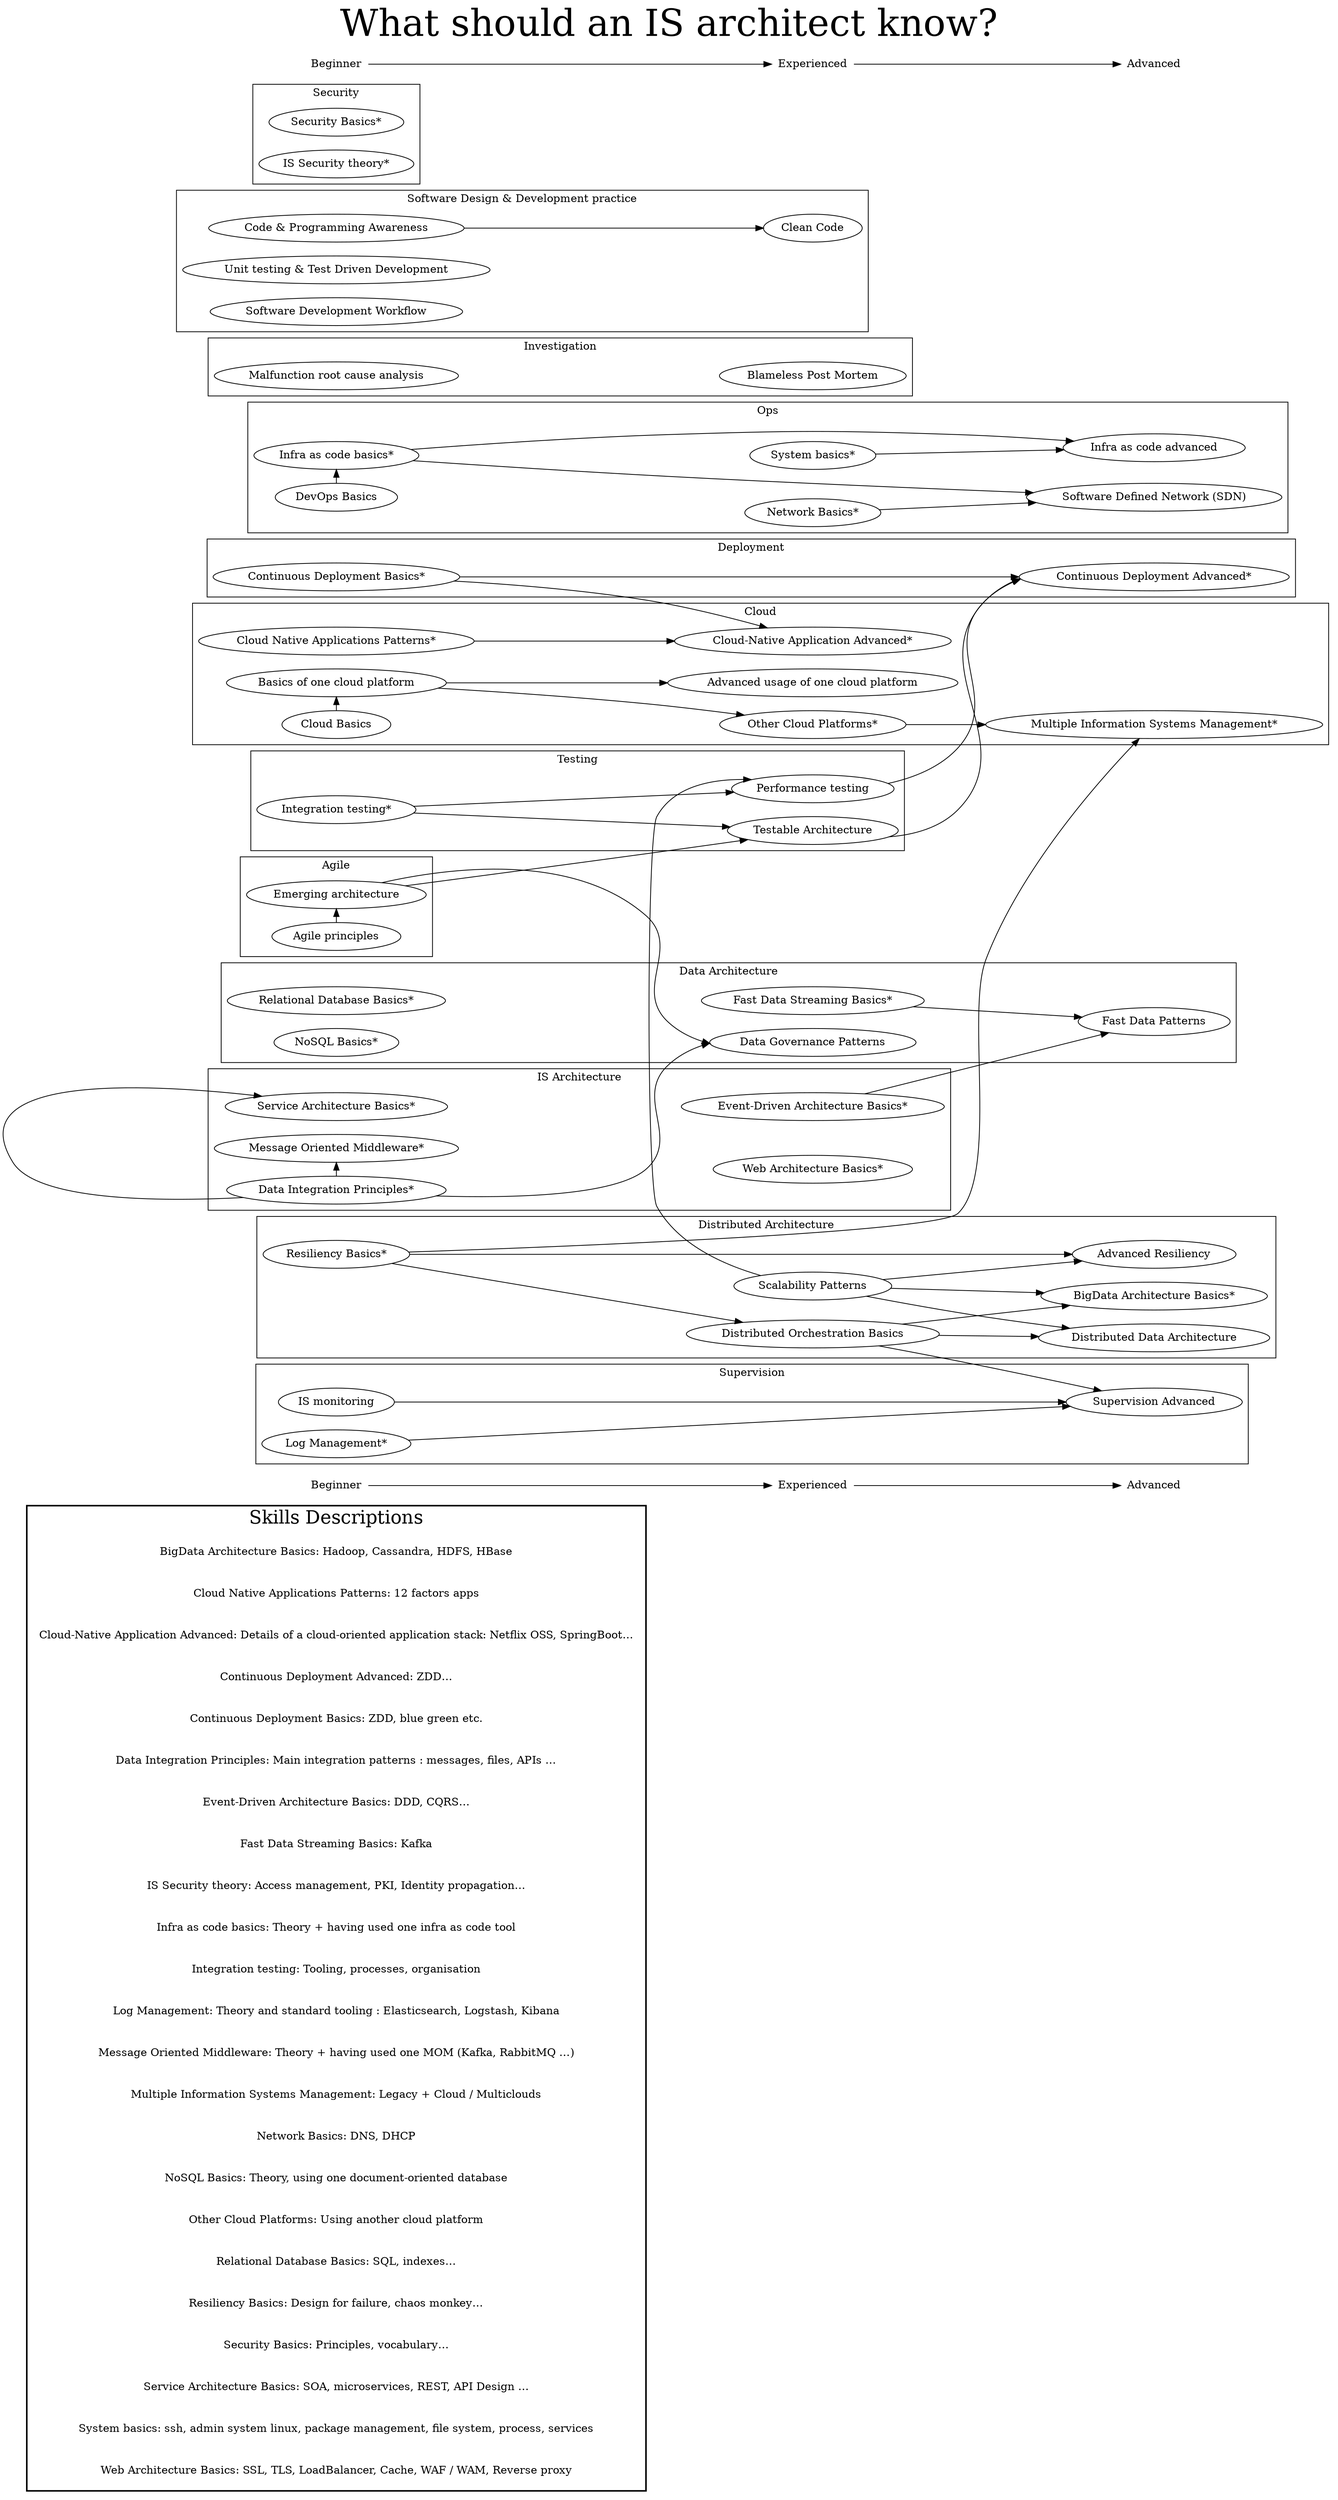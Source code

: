 digraph skills {
	rankdir=LR
	newrank=true

	subgraph cluster_skill_details {
		graph[style=bold];
		description_37[label="BigData Architecture Basics: Hadoop, Cassandra, HDFS, HBase",shape=plaintext];
		description_1[label="Cloud Native Applications Patterns: 12 factors apps",shape=plaintext];
		description_31[label="Cloud-Native Application Advanced: Details of a cloud-oriented application stack: Netflix OSS, SpringBoot…",shape=plaintext];
		description_45[label="Continuous Deployment Advanced: ZDD…",shape=plaintext];
		description_0[label="Continuous Deployment Basics: ZDD, blue green etc.",shape=plaintext];
		description_20[label="Data Integration Principles: Main integration patterns : messages, files, APIs …",shape=plaintext];
		description_24[label="Event-Driven Architecture Basics: DDD, CQRS…",shape=plaintext];
		description_27[label="Fast Data Streaming Basics: Kafka",shape=plaintext];
		description_18[label="IS Security theory: Access management, PKI, Identity propagation…",shape=plaintext];
		description_2[label="Infra as code basics: Theory + having used one infra as code tool",shape=plaintext];
		description_17[label="Integration testing: Tooling, processes, organisation",shape=plaintext];
		description_21[label="Log Management: Theory and standard tooling : Elasticsearch, Logstash, Kibana",shape=plaintext];
		description_12[label="Message Oriented Middleware: Theory + having used one MOM (Kafka, RabbitMQ …)",shape=plaintext];
		description_44[label="Multiple Information Systems Management: Legacy + Cloud / Multiclouds",shape=plaintext];
		description_23[label="Network Basics: DNS, DHCP",shape=plaintext];
		description_8[label="NoSQL Basics: Theory, using one document-oriented database",shape=plaintext];
		description_32[label="Other Cloud Platforms: Using another cloud platform",shape=plaintext];
		description_7[label="Relational Database Basics: SQL, indexes…",shape=plaintext];
		description_4[label="Resiliency Basics: Design for failure, chaos monkey…",shape=plaintext];
		description_14[label="Security Basics: Principles, vocabulary…",shape=plaintext];
		description_9[label="Service Architecture Basics: SOA, microservices, REST, API Design …",shape=plaintext];
		description_22[label="System basics: ssh, admin system linux, package management, file system, process, services",shape=plaintext];
		description_25[label="Web Architecture Basics: SSL, TLS, LoadBalancer, Cache, WAF / WAM, Reverse proxy",shape=plaintext];
		fontsize=24;
		label="Skills Descriptions";
	}

	{
		level_1[label="Beginner",shape="plaintext"];
		level_2[label="Experienced",shape="plaintext"];
		level_3[label="Advanced",shape="plaintext"];
		level_1 -> level_2;
		level_2 -> level_3;
	}

	skill_0[label="Continuous Deployment Basics*",id="skill_0"];
	skill_1[label="Cloud Native Applications Patterns*",id="skill_1"];
	skill_2[label="Infra as code basics*",id="skill_2"];
	skill_3[label="DevOps Basics",id="skill_3"];
	skill_4[label="Resiliency Basics*",id="skill_4"];
	skill_5[label="Cloud Basics",id="skill_5"];
	skill_6[label="Basics of one cloud platform",id="skill_6"];
	skill_7[label="Relational Database Basics*",id="skill_7"];
	skill_8[label="NoSQL Basics*",id="skill_8"];
	skill_9[label="Service Architecture Basics*",id="skill_9"];
	skill_10[label="Malfunction root cause analysis",id="skill_10"];
	skill_11[label="Agile principles",id="skill_11"];
	skill_12[label="Message Oriented Middleware*",id="skill_12"];
	skill_13[label="Code & Programming Awareness",id="skill_13"];
	skill_14[label="Security Basics*",id="skill_14"];
	skill_15[label="Unit testing & Test Driven Development",id="skill_15"];
	skill_16[label="IS monitoring",id="skill_16"];
	skill_17[label="Integration testing*",id="skill_17"];
	skill_18[label="IS Security theory*",id="skill_18"];
	skill_19[label="Software Development Workflow",id="skill_19"];
	skill_20[label="Data Integration Principles*",id="skill_20"];
	skill_21[label="Log Management*",id="skill_21"];
	skill_22[label="System basics*",id="skill_22"];
	skill_23[label="Network Basics*",id="skill_23"];
	skill_24[label="Event-Driven Architecture Basics*",id="skill_24"];
	skill_25[label="Web Architecture Basics*",id="skill_25"];
	skill_26[label="Clean Code",id="skill_26"];
	skill_27[label="Fast Data Streaming Basics*",id="skill_27"];
	skill_28[label="Emerging architecture",id="skill_28"];
	skill_29[label="Data Governance Patterns",id="skill_29"];
	skill_30[label="Distributed Orchestration Basics",id="skill_30"];
	skill_31[label="Cloud-Native Application Advanced*",id="skill_31"];
	skill_32[label="Other Cloud Platforms*",id="skill_32"];
	skill_33[label="Advanced usage of one cloud platform",id="skill_33"];
	skill_34[label="Performance testing",id="skill_34"];
	skill_35[label="Testable Architecture",id="skill_35"];
	skill_36[label="Blameless Post Mortem",id="skill_36"];
	skill_37[label="BigData Architecture Basics*",id="skill_37"];
	skill_38[label="Scalability Patterns",id="skill_38"];
	skill_39[label="Fast Data Patterns",id="skill_39"];
	skill_40[label="Distributed Data Architecture",id="skill_40"];
	skill_41[label="Infra as code advanced",id="skill_41"];
	skill_42[label="Advanced Resiliency",id="skill_42"];
	skill_43[label="Supervision Advanced",id="skill_43"];
	skill_44[label="Multiple Information Systems Management*",id="skill_44"];
	skill_45[label="Continuous Deployment Advanced*",id="skill_45"];
	skill_46[label="Software Defined Network (SDN)",id="skill_46"];

	{ rank=same; level_1; level__1; skill_0; skill_1; skill_2; skill_3; skill_4; skill_5; skill_6; skill_7; skill_8; skill_9; skill_10; skill_11; skill_12; skill_13; skill_14; skill_15; skill_16; skill_17; skill_18; skill_19; skill_20; skill_21; skill_28 }
	{ rank=same; level_2; level__2; skill_22; skill_23; skill_24; skill_25; skill_26; skill_27; skill_29; skill_30; skill_31; skill_32; skill_33; skill_34; skill_35; skill_36; skill_38 }
	{ rank=same; level_3; level__3; skill_37; skill_39; skill_40; skill_41; skill_42; skill_43; skill_44; skill_45; skill_46 }

	subgraph cluster_0 {
		label="Deployment";
		skill_0;
		skill_45;
	}
	subgraph cluster_1 {
		label="Cloud";
		skill_1;
		skill_5;
		skill_6;
		skill_31;
		skill_32;
		skill_33;
		skill_44;
	}
	subgraph cluster_2 {
		label="Ops";
		skill_2;
		skill_3;
		skill_22;
		skill_23;
		skill_41;
		skill_46;
	}
	subgraph cluster_3 {
		label="Distributed Architecture";
		skill_4;
		skill_30;
		skill_37;
		skill_38;
		skill_40;
		skill_42;
	}
	subgraph cluster_4 {
		label="Data Architecture";
		skill_7;
		skill_8;
		skill_27;
		skill_29;
		skill_39;
	}
	subgraph cluster_5 {
		label="IS Architecture";
		skill_9;
		skill_12;
		skill_20;
		skill_24;
		skill_25;
	}
	subgraph cluster_6 {
		label="Investigation";
		skill_10;
		skill_36;
	}
	subgraph cluster_7 {
		label="Agile";
		skill_11;
		skill_28;
	}
	subgraph cluster_8 {
		label="Software Design & Development practice";
		skill_13;
		skill_15;
		skill_19;
		skill_26;
	}
	subgraph cluster_9 {
		label="Security";
		skill_14;
		skill_18;
	}
	subgraph cluster_10 {
		label="Supervision";
		skill_16;
		skill_21;
		skill_43;
	}
	subgraph cluster_11 {
		label="Testing";
		skill_17;
		skill_34;
		skill_35;
	}

	skill_3 -> skill_2;
	skill_5 -> skill_6;
	skill_20 -> skill_9;
	skill_20 -> skill_12;
	skill_13 -> skill_26;
	skill_11 -> skill_28;
	skill_28 -> skill_29;
	skill_20 -> skill_29;
	skill_4 -> skill_30;
	skill_1 -> skill_31;
	skill_0 -> skill_31;
	skill_6 -> skill_32;
	skill_6 -> skill_33;
	skill_38 -> skill_34;
	skill_17 -> skill_34;
	skill_17 -> skill_35;
	skill_28 -> skill_35;
	skill_30 -> skill_37;
	skill_38 -> skill_37;
	skill_27 -> skill_39;
	skill_24 -> skill_39;
	skill_38 -> skill_40;
	skill_30 -> skill_40;
	skill_2 -> skill_41;
	skill_22 -> skill_41;
	skill_4 -> skill_42;
	skill_38 -> skill_42;
	skill_16 -> skill_43;
	skill_21 -> skill_43;
	skill_30 -> skill_43;
	skill_32 -> skill_44;
	skill_4 -> skill_44;
	skill_0 -> skill_45;
	skill_34 -> skill_45;
	skill_35 -> skill_45;
	skill_23 -> skill_46;
	skill_2 -> skill_46;

	{
		level__1[label="Beginner",shape="plaintext"];
		level__2[label="Experienced",shape="plaintext"];
		level__3[label="Advanced",shape="plaintext"];
		level__1 -> level__2;
		level__2 -> level__3;
	}

	labelloc="t";
	fontsize=48;
	label="What should an IS architect know?";
}

